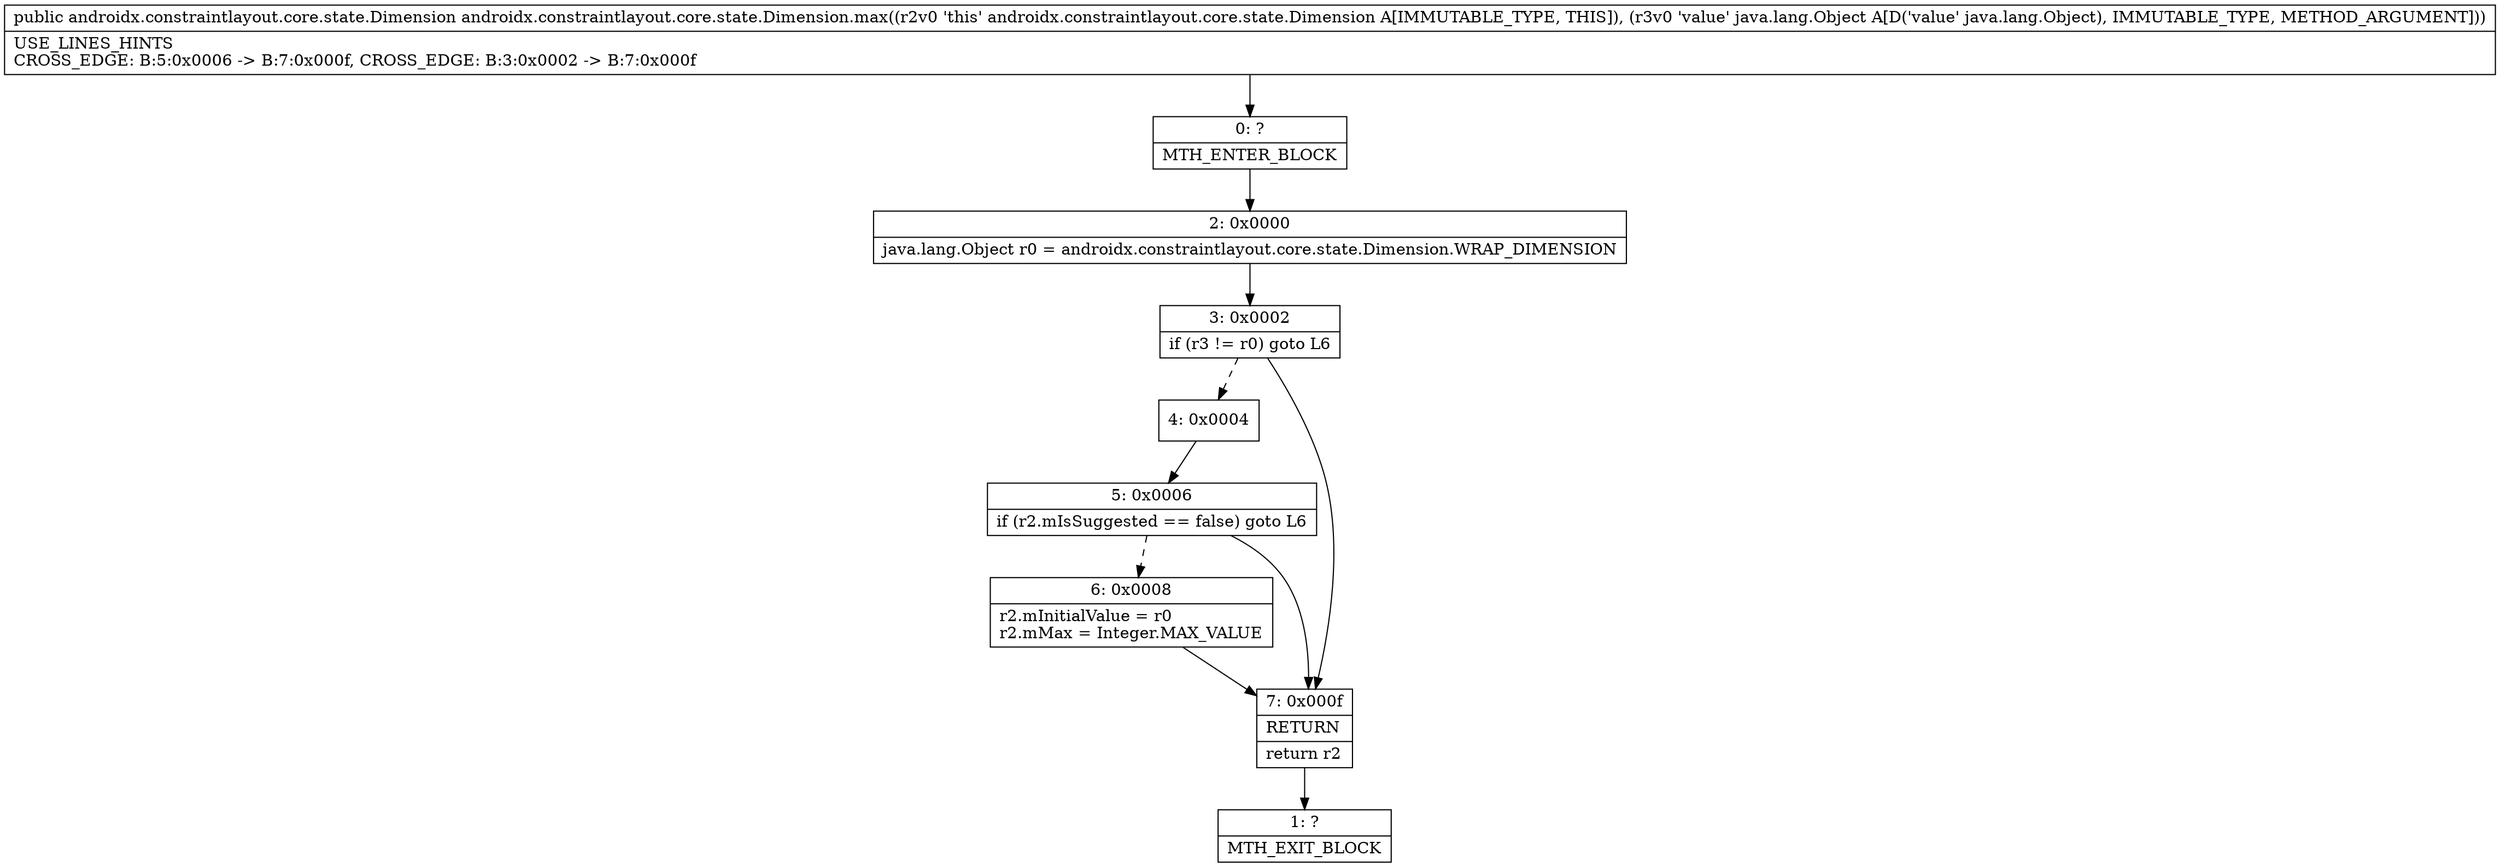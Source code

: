 digraph "CFG forandroidx.constraintlayout.core.state.Dimension.max(Ljava\/lang\/Object;)Landroidx\/constraintlayout\/core\/state\/Dimension;" {
Node_0 [shape=record,label="{0\:\ ?|MTH_ENTER_BLOCK\l}"];
Node_2 [shape=record,label="{2\:\ 0x0000|java.lang.Object r0 = androidx.constraintlayout.core.state.Dimension.WRAP_DIMENSION\l}"];
Node_3 [shape=record,label="{3\:\ 0x0002|if (r3 != r0) goto L6\l}"];
Node_4 [shape=record,label="{4\:\ 0x0004}"];
Node_5 [shape=record,label="{5\:\ 0x0006|if (r2.mIsSuggested == false) goto L6\l}"];
Node_6 [shape=record,label="{6\:\ 0x0008|r2.mInitialValue = r0\lr2.mMax = Integer.MAX_VALUE\l}"];
Node_7 [shape=record,label="{7\:\ 0x000f|RETURN\l|return r2\l}"];
Node_1 [shape=record,label="{1\:\ ?|MTH_EXIT_BLOCK\l}"];
MethodNode[shape=record,label="{public androidx.constraintlayout.core.state.Dimension androidx.constraintlayout.core.state.Dimension.max((r2v0 'this' androidx.constraintlayout.core.state.Dimension A[IMMUTABLE_TYPE, THIS]), (r3v0 'value' java.lang.Object A[D('value' java.lang.Object), IMMUTABLE_TYPE, METHOD_ARGUMENT]))  | USE_LINES_HINTS\lCROSS_EDGE: B:5:0x0006 \-\> B:7:0x000f, CROSS_EDGE: B:3:0x0002 \-\> B:7:0x000f\l}"];
MethodNode -> Node_0;Node_0 -> Node_2;
Node_2 -> Node_3;
Node_3 -> Node_4[style=dashed];
Node_3 -> Node_7;
Node_4 -> Node_5;
Node_5 -> Node_6[style=dashed];
Node_5 -> Node_7;
Node_6 -> Node_7;
Node_7 -> Node_1;
}

